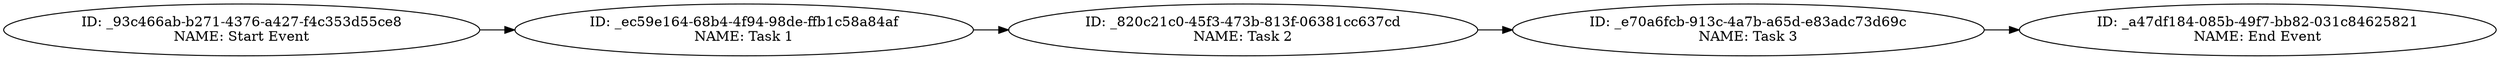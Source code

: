 // BPMN Visualization
digraph {
	bgcolor=white rankdir=LR
	"_e70a6fcb-913c-4a7b-a65d-e83adc73d69c" [label="ID: _e70a6fcb-913c-4a7b-a65d-e83adc73d69c
NAME: Task 3"]
	"_93c466ab-b271-4376-a427-f4c353d55ce8" [label="ID: _93c466ab-b271-4376-a427-f4c353d55ce8
NAME: Start Event"]
	"_820c21c0-45f3-473b-813f-06381cc637cd" [label="ID: _820c21c0-45f3-473b-813f-06381cc637cd
NAME: Task 2"]
	"_ec59e164-68b4-4f94-98de-ffb1c58a84af" [label="ID: _ec59e164-68b4-4f94-98de-ffb1c58a84af
NAME: Task 1"]
	"_a47df184-085b-49f7-bb82-031c84625821" [label="ID: _a47df184-085b-49f7-bb82-031c84625821
NAME: End Event"]
	"_820c21c0-45f3-473b-813f-06381cc637cd" -> "_e70a6fcb-913c-4a7b-a65d-e83adc73d69c"
	"_ec59e164-68b4-4f94-98de-ffb1c58a84af" -> "_820c21c0-45f3-473b-813f-06381cc637cd"
	"_e70a6fcb-913c-4a7b-a65d-e83adc73d69c" -> "_a47df184-085b-49f7-bb82-031c84625821"
	"_93c466ab-b271-4376-a427-f4c353d55ce8" -> "_ec59e164-68b4-4f94-98de-ffb1c58a84af"
}
